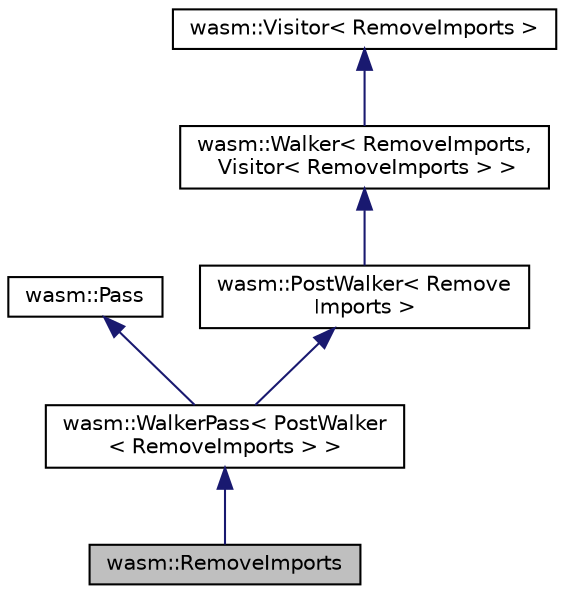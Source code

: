 digraph "wasm::RemoveImports"
{
  edge [fontname="Helvetica",fontsize="10",labelfontname="Helvetica",labelfontsize="10"];
  node [fontname="Helvetica",fontsize="10",shape=record];
  Node0 [label="wasm::RemoveImports",height=0.2,width=0.4,color="black", fillcolor="grey75", style="filled", fontcolor="black"];
  Node1 -> Node0 [dir="back",color="midnightblue",fontsize="10",style="solid",fontname="Helvetica"];
  Node1 [label="wasm::WalkerPass\< PostWalker\l\< RemoveImports \> \>",height=0.2,width=0.4,color="black", fillcolor="white", style="filled",URL="$classwasm_1_1_walker_pass.html"];
  Node2 -> Node1 [dir="back",color="midnightblue",fontsize="10",style="solid",fontname="Helvetica"];
  Node2 [label="wasm::Pass",height=0.2,width=0.4,color="black", fillcolor="white", style="filled",URL="$classwasm_1_1_pass.html"];
  Node3 -> Node1 [dir="back",color="midnightblue",fontsize="10",style="solid",fontname="Helvetica"];
  Node3 [label="wasm::PostWalker\< Remove\lImports \>",height=0.2,width=0.4,color="black", fillcolor="white", style="filled",URL="$structwasm_1_1_post_walker.html"];
  Node4 -> Node3 [dir="back",color="midnightblue",fontsize="10",style="solid",fontname="Helvetica"];
  Node4 [label="wasm::Walker\< RemoveImports,\l Visitor\< RemoveImports \> \>",height=0.2,width=0.4,color="black", fillcolor="white", style="filled",URL="$structwasm_1_1_walker.html"];
  Node5 -> Node4 [dir="back",color="midnightblue",fontsize="10",style="solid",fontname="Helvetica"];
  Node5 [label="wasm::Visitor\< RemoveImports \>",height=0.2,width=0.4,color="black", fillcolor="white", style="filled",URL="$structwasm_1_1_visitor.html"];
}
